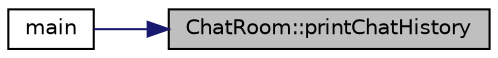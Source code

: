 digraph "ChatRoom::printChatHistory"
{
 // LATEX_PDF_SIZE
  edge [fontname="Helvetica",fontsize="10",labelfontname="Helvetica",labelfontsize="10"];
  node [fontname="Helvetica",fontsize="10",shape=record];
  rankdir="RL";
  Node1 [label="ChatRoom::printChatHistory",height=0.2,width=0.4,color="black", fillcolor="grey75", style="filled", fontcolor="black",tooltip="Print the chat history."];
  Node1 -> Node2 [dir="back",color="midnightblue",fontsize="10",style="solid",fontname="Helvetica"];
  Node2 [label="main",height=0.2,width=0.4,color="black", fillcolor="white", style="filled",URL="$DemoMain_8cpp.html#ae66f6b31b5ad750f1fe042a706a4e3d4",tooltip=" "];
}
